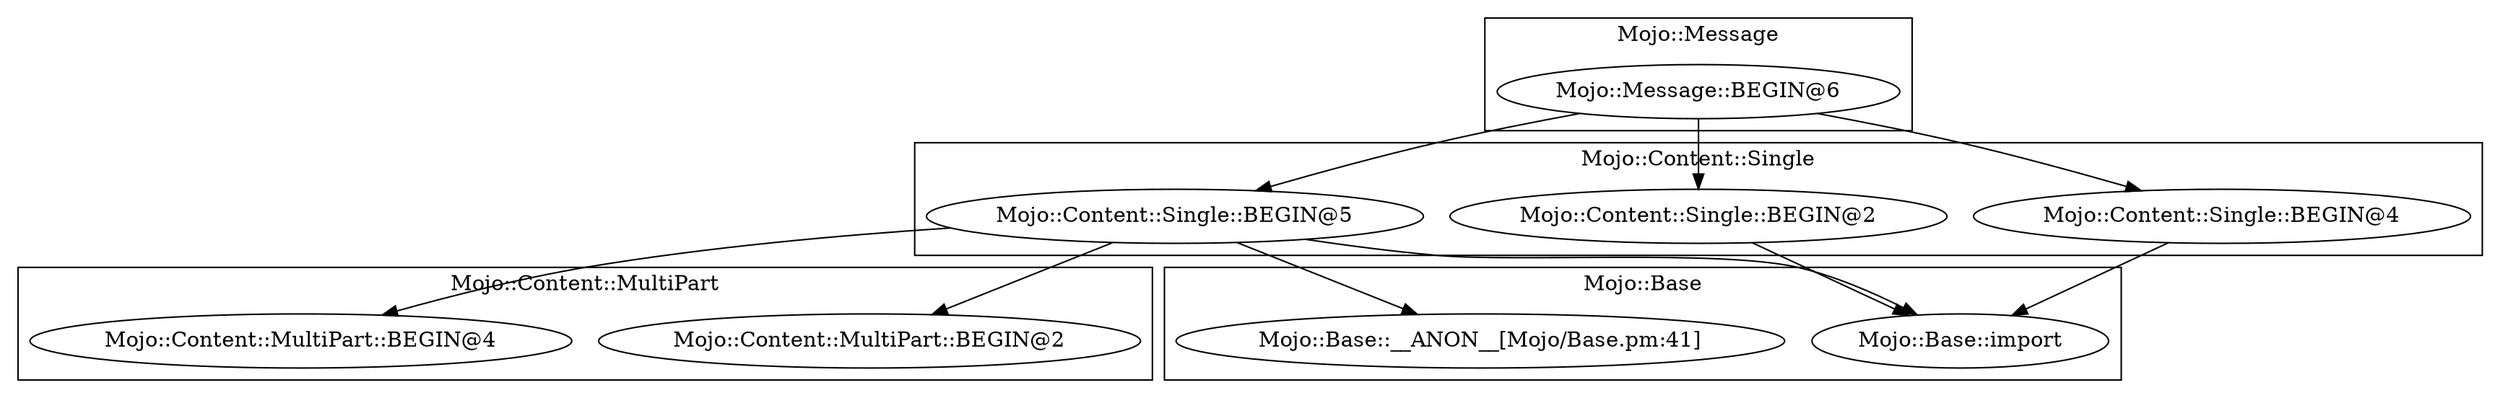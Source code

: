 digraph {
graph [overlap=false]
subgraph cluster_Mojo_Content_MultiPart {
	label="Mojo::Content::MultiPart";
	"Mojo::Content::MultiPart::BEGIN@2";
	"Mojo::Content::MultiPart::BEGIN@4";
}
subgraph cluster_Mojo_Message {
	label="Mojo::Message";
	"Mojo::Message::BEGIN@6";
}
subgraph cluster_Mojo_Content_Single {
	label="Mojo::Content::Single";
	"Mojo::Content::Single::BEGIN@5";
	"Mojo::Content::Single::BEGIN@2";
	"Mojo::Content::Single::BEGIN@4";
}
subgraph cluster_Mojo_Base {
	label="Mojo::Base";
	"Mojo::Base::__ANON__[Mojo/Base.pm:41]";
	"Mojo::Base::import";
}
"Mojo::Message::BEGIN@6" -> "Mojo::Content::Single::BEGIN@4";
"Mojo::Content::Single::BEGIN@5" -> "Mojo::Base::__ANON__[Mojo/Base.pm:41]";
"Mojo::Message::BEGIN@6" -> "Mojo::Content::Single::BEGIN@2";
"Mojo::Content::Single::BEGIN@4" -> "Mojo::Base::import";
"Mojo::Content::Single::BEGIN@2" -> "Mojo::Base::import";
"Mojo::Content::Single::BEGIN@5" -> "Mojo::Base::import";
"Mojo::Content::Single::BEGIN@5" -> "Mojo::Content::MultiPart::BEGIN@2";
"Mojo::Message::BEGIN@6" -> "Mojo::Content::Single::BEGIN@5";
"Mojo::Content::Single::BEGIN@5" -> "Mojo::Content::MultiPart::BEGIN@4";
}
